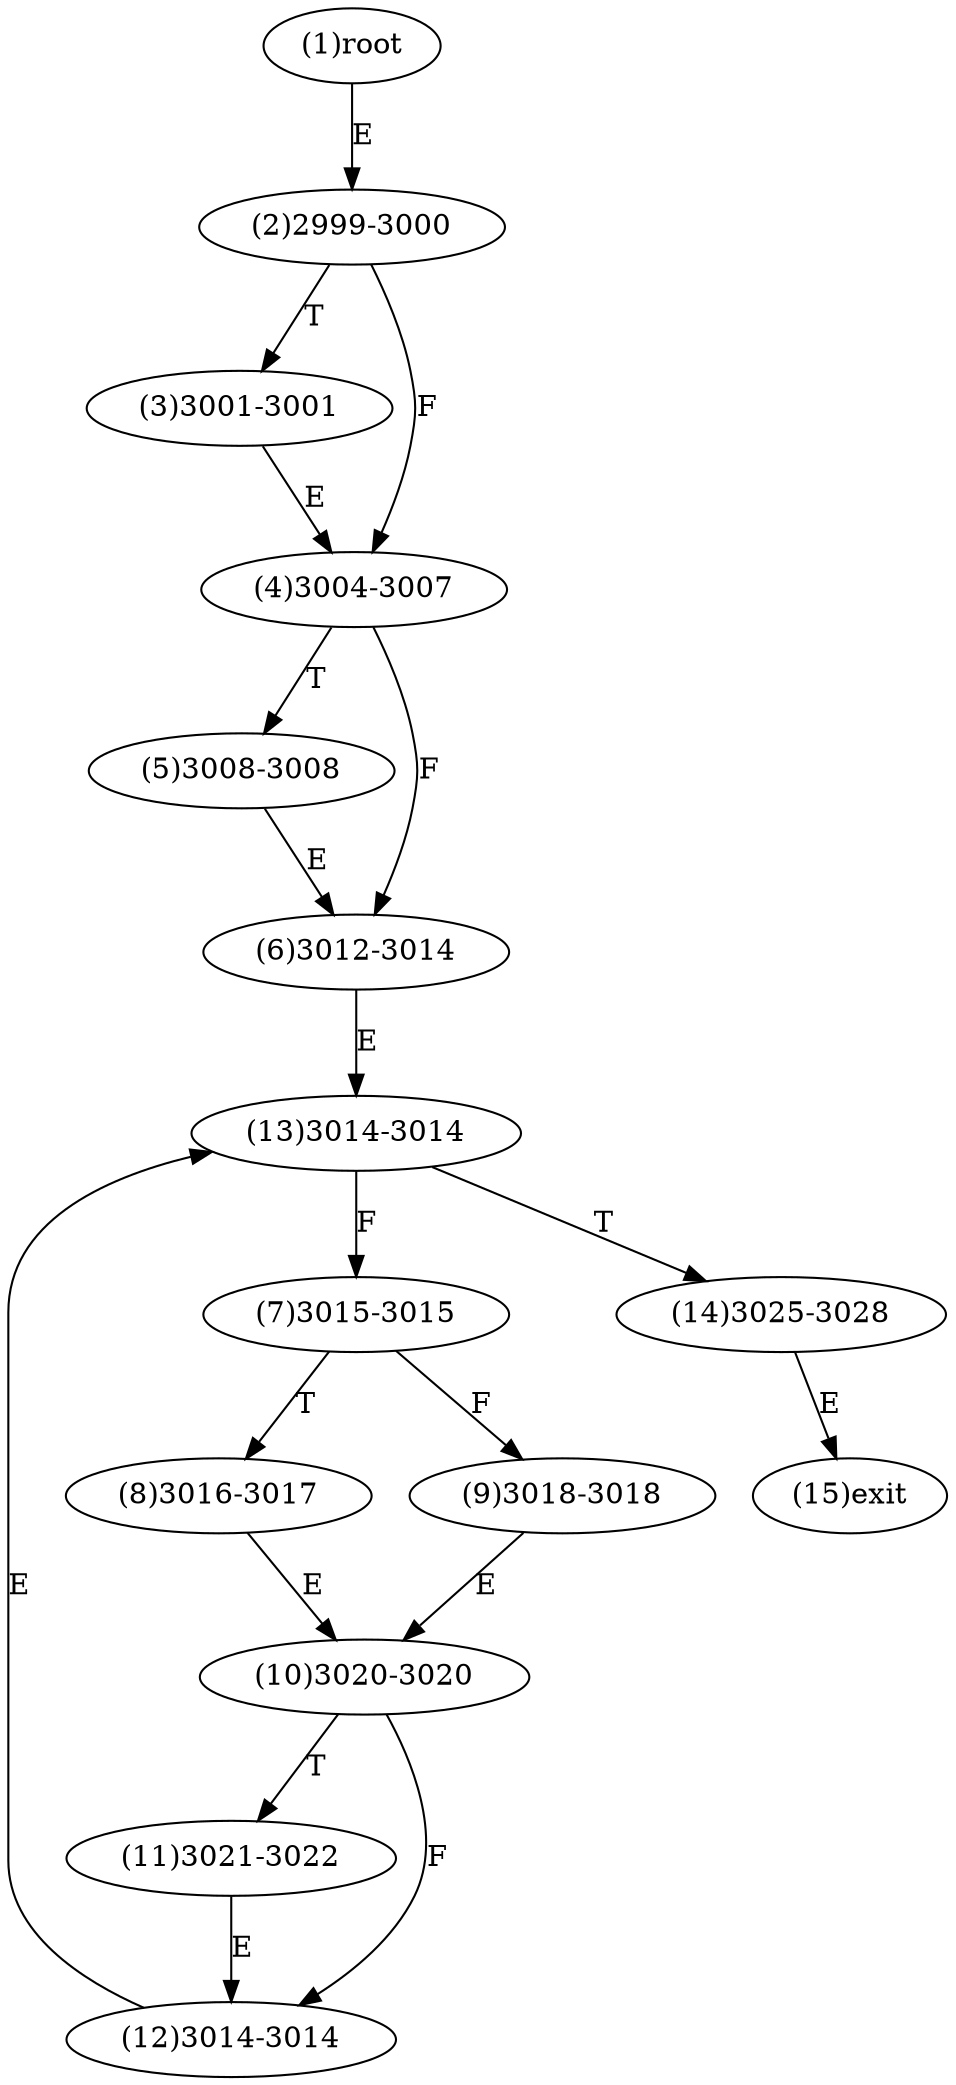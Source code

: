 digraph "" { 
1[ label="(1)root"];
2[ label="(2)2999-3000"];
3[ label="(3)3001-3001"];
4[ label="(4)3004-3007"];
5[ label="(5)3008-3008"];
6[ label="(6)3012-3014"];
7[ label="(7)3015-3015"];
8[ label="(8)3016-3017"];
9[ label="(9)3018-3018"];
10[ label="(10)3020-3020"];
11[ label="(11)3021-3022"];
12[ label="(12)3014-3014"];
13[ label="(13)3014-3014"];
14[ label="(14)3025-3028"];
15[ label="(15)exit"];
1->2[ label="E"];
2->4[ label="F"];
2->3[ label="T"];
3->4[ label="E"];
4->6[ label="F"];
4->5[ label="T"];
5->6[ label="E"];
6->13[ label="E"];
7->9[ label="F"];
7->8[ label="T"];
8->10[ label="E"];
9->10[ label="E"];
10->12[ label="F"];
10->11[ label="T"];
11->12[ label="E"];
12->13[ label="E"];
13->7[ label="F"];
13->14[ label="T"];
14->15[ label="E"];
}